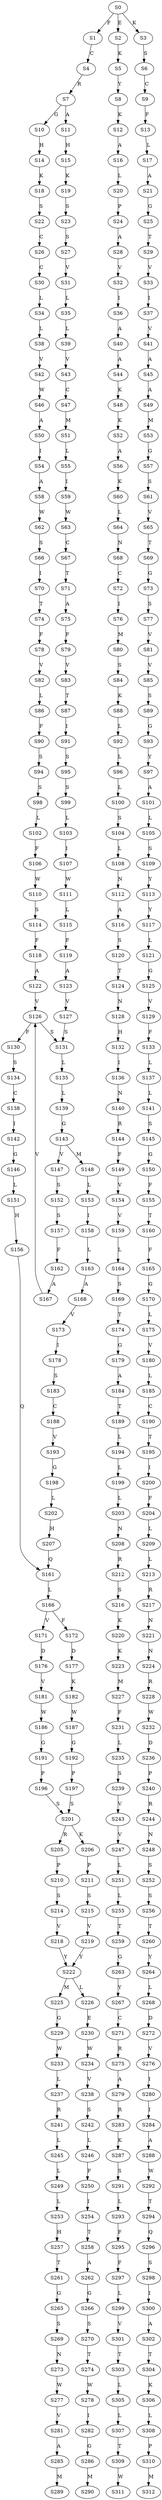 strict digraph  {
	S0 -> S1 [ label = F ];
	S0 -> S2 [ label = E ];
	S0 -> S3 [ label = K ];
	S1 -> S4 [ label = C ];
	S2 -> S5 [ label = K ];
	S3 -> S6 [ label = S ];
	S4 -> S7 [ label = R ];
	S5 -> S8 [ label = Y ];
	S6 -> S9 [ label = C ];
	S7 -> S10 [ label = G ];
	S7 -> S11 [ label = A ];
	S8 -> S12 [ label = K ];
	S9 -> S13 [ label = F ];
	S10 -> S14 [ label = H ];
	S11 -> S15 [ label = H ];
	S12 -> S16 [ label = A ];
	S13 -> S17 [ label = L ];
	S14 -> S18 [ label = K ];
	S15 -> S19 [ label = K ];
	S16 -> S20 [ label = L ];
	S17 -> S21 [ label = A ];
	S18 -> S22 [ label = S ];
	S19 -> S23 [ label = S ];
	S20 -> S24 [ label = P ];
	S21 -> S25 [ label = G ];
	S22 -> S26 [ label = C ];
	S23 -> S27 [ label = S ];
	S24 -> S28 [ label = A ];
	S25 -> S29 [ label = T ];
	S26 -> S30 [ label = C ];
	S27 -> S31 [ label = V ];
	S28 -> S32 [ label = V ];
	S29 -> S33 [ label = V ];
	S30 -> S34 [ label = L ];
	S31 -> S35 [ label = L ];
	S32 -> S36 [ label = I ];
	S33 -> S37 [ label = I ];
	S34 -> S38 [ label = L ];
	S35 -> S39 [ label = L ];
	S36 -> S40 [ label = A ];
	S37 -> S41 [ label = V ];
	S38 -> S42 [ label = V ];
	S39 -> S43 [ label = V ];
	S40 -> S44 [ label = A ];
	S41 -> S45 [ label = A ];
	S42 -> S46 [ label = W ];
	S43 -> S47 [ label = C ];
	S44 -> S48 [ label = K ];
	S45 -> S49 [ label = A ];
	S46 -> S50 [ label = A ];
	S47 -> S51 [ label = M ];
	S48 -> S52 [ label = K ];
	S49 -> S53 [ label = M ];
	S50 -> S54 [ label = I ];
	S51 -> S55 [ label = L ];
	S52 -> S56 [ label = A ];
	S53 -> S57 [ label = G ];
	S54 -> S58 [ label = A ];
	S55 -> S59 [ label = I ];
	S56 -> S60 [ label = K ];
	S57 -> S61 [ label = S ];
	S58 -> S62 [ label = W ];
	S59 -> S63 [ label = W ];
	S60 -> S64 [ label = L ];
	S61 -> S65 [ label = V ];
	S62 -> S66 [ label = S ];
	S63 -> S67 [ label = C ];
	S64 -> S68 [ label = N ];
	S65 -> S69 [ label = T ];
	S66 -> S70 [ label = I ];
	S67 -> S71 [ label = T ];
	S68 -> S72 [ label = C ];
	S69 -> S73 [ label = G ];
	S70 -> S74 [ label = T ];
	S71 -> S75 [ label = A ];
	S72 -> S76 [ label = I ];
	S73 -> S77 [ label = S ];
	S74 -> S78 [ label = F ];
	S75 -> S79 [ label = F ];
	S76 -> S80 [ label = M ];
	S77 -> S81 [ label = V ];
	S78 -> S82 [ label = V ];
	S79 -> S83 [ label = V ];
	S80 -> S84 [ label = S ];
	S81 -> S85 [ label = V ];
	S82 -> S86 [ label = L ];
	S83 -> S87 [ label = T ];
	S84 -> S88 [ label = K ];
	S85 -> S89 [ label = S ];
	S86 -> S90 [ label = F ];
	S87 -> S91 [ label = I ];
	S88 -> S92 [ label = L ];
	S89 -> S93 [ label = G ];
	S90 -> S94 [ label = S ];
	S91 -> S95 [ label = S ];
	S92 -> S96 [ label = L ];
	S93 -> S97 [ label = Y ];
	S94 -> S98 [ label = S ];
	S95 -> S99 [ label = S ];
	S96 -> S100 [ label = L ];
	S97 -> S101 [ label = A ];
	S98 -> S102 [ label = L ];
	S99 -> S103 [ label = L ];
	S100 -> S104 [ label = S ];
	S101 -> S105 [ label = L ];
	S102 -> S106 [ label = F ];
	S103 -> S107 [ label = I ];
	S104 -> S108 [ label = L ];
	S105 -> S109 [ label = S ];
	S106 -> S110 [ label = W ];
	S107 -> S111 [ label = W ];
	S108 -> S112 [ label = N ];
	S109 -> S113 [ label = Y ];
	S110 -> S114 [ label = S ];
	S111 -> S115 [ label = L ];
	S112 -> S116 [ label = A ];
	S113 -> S117 [ label = Y ];
	S114 -> S118 [ label = F ];
	S115 -> S119 [ label = F ];
	S116 -> S120 [ label = S ];
	S117 -> S121 [ label = L ];
	S118 -> S122 [ label = A ];
	S119 -> S123 [ label = A ];
	S120 -> S124 [ label = T ];
	S121 -> S125 [ label = G ];
	S122 -> S126 [ label = V ];
	S123 -> S127 [ label = V ];
	S124 -> S128 [ label = N ];
	S125 -> S129 [ label = V ];
	S126 -> S130 [ label = F ];
	S126 -> S131 [ label = S ];
	S127 -> S131 [ label = S ];
	S128 -> S132 [ label = H ];
	S129 -> S133 [ label = F ];
	S130 -> S134 [ label = S ];
	S131 -> S135 [ label = L ];
	S132 -> S136 [ label = I ];
	S133 -> S137 [ label = L ];
	S134 -> S138 [ label = C ];
	S135 -> S139 [ label = L ];
	S136 -> S140 [ label = N ];
	S137 -> S141 [ label = L ];
	S138 -> S142 [ label = I ];
	S139 -> S143 [ label = G ];
	S140 -> S144 [ label = R ];
	S141 -> S145 [ label = S ];
	S142 -> S146 [ label = G ];
	S143 -> S147 [ label = V ];
	S143 -> S148 [ label = M ];
	S144 -> S149 [ label = F ];
	S145 -> S150 [ label = G ];
	S146 -> S151 [ label = L ];
	S147 -> S152 [ label = S ];
	S148 -> S153 [ label = L ];
	S149 -> S154 [ label = V ];
	S150 -> S155 [ label = F ];
	S151 -> S156 [ label = H ];
	S152 -> S157 [ label = S ];
	S153 -> S158 [ label = I ];
	S154 -> S159 [ label = V ];
	S155 -> S160 [ label = T ];
	S156 -> S161 [ label = Q ];
	S157 -> S162 [ label = F ];
	S158 -> S163 [ label = L ];
	S159 -> S164 [ label = L ];
	S160 -> S165 [ label = F ];
	S161 -> S166 [ label = L ];
	S162 -> S167 [ label = A ];
	S163 -> S168 [ label = A ];
	S164 -> S169 [ label = S ];
	S165 -> S170 [ label = G ];
	S166 -> S171 [ label = V ];
	S166 -> S172 [ label = F ];
	S167 -> S126 [ label = V ];
	S168 -> S173 [ label = V ];
	S169 -> S174 [ label = T ];
	S170 -> S175 [ label = L ];
	S171 -> S176 [ label = D ];
	S172 -> S177 [ label = D ];
	S173 -> S178 [ label = I ];
	S174 -> S179 [ label = G ];
	S175 -> S180 [ label = V ];
	S176 -> S181 [ label = V ];
	S177 -> S182 [ label = K ];
	S178 -> S183 [ label = S ];
	S179 -> S184 [ label = A ];
	S180 -> S185 [ label = L ];
	S181 -> S186 [ label = W ];
	S182 -> S187 [ label = W ];
	S183 -> S188 [ label = C ];
	S184 -> S189 [ label = T ];
	S185 -> S190 [ label = C ];
	S186 -> S191 [ label = G ];
	S187 -> S192 [ label = G ];
	S188 -> S193 [ label = V ];
	S189 -> S194 [ label = L ];
	S190 -> S195 [ label = T ];
	S191 -> S196 [ label = P ];
	S192 -> S197 [ label = P ];
	S193 -> S198 [ label = G ];
	S194 -> S199 [ label = L ];
	S195 -> S200 [ label = I ];
	S196 -> S201 [ label = S ];
	S197 -> S201 [ label = S ];
	S198 -> S202 [ label = L ];
	S199 -> S203 [ label = L ];
	S200 -> S204 [ label = F ];
	S201 -> S205 [ label = R ];
	S201 -> S206 [ label = K ];
	S202 -> S207 [ label = H ];
	S203 -> S208 [ label = N ];
	S204 -> S209 [ label = L ];
	S205 -> S210 [ label = P ];
	S206 -> S211 [ label = P ];
	S207 -> S161 [ label = Q ];
	S208 -> S212 [ label = R ];
	S209 -> S213 [ label = L ];
	S210 -> S214 [ label = S ];
	S211 -> S215 [ label = S ];
	S212 -> S216 [ label = S ];
	S213 -> S217 [ label = R ];
	S214 -> S218 [ label = V ];
	S215 -> S219 [ label = V ];
	S216 -> S220 [ label = K ];
	S217 -> S221 [ label = N ];
	S218 -> S222 [ label = Y ];
	S219 -> S222 [ label = Y ];
	S220 -> S223 [ label = K ];
	S221 -> S224 [ label = N ];
	S222 -> S225 [ label = M ];
	S222 -> S226 [ label = L ];
	S223 -> S227 [ label = M ];
	S224 -> S228 [ label = R ];
	S225 -> S229 [ label = G ];
	S226 -> S230 [ label = E ];
	S227 -> S231 [ label = F ];
	S228 -> S232 [ label = W ];
	S229 -> S233 [ label = W ];
	S230 -> S234 [ label = W ];
	S231 -> S235 [ label = L ];
	S232 -> S236 [ label = D ];
	S233 -> S237 [ label = L ];
	S234 -> S238 [ label = V ];
	S235 -> S239 [ label = S ];
	S236 -> S240 [ label = P ];
	S237 -> S241 [ label = R ];
	S238 -> S242 [ label = S ];
	S239 -> S243 [ label = V ];
	S240 -> S244 [ label = R ];
	S241 -> S245 [ label = L ];
	S242 -> S246 [ label = L ];
	S243 -> S247 [ label = V ];
	S244 -> S248 [ label = N ];
	S245 -> S249 [ label = L ];
	S246 -> S250 [ label = F ];
	S247 -> S251 [ label = L ];
	S248 -> S252 [ label = S ];
	S249 -> S253 [ label = L ];
	S250 -> S254 [ label = I ];
	S251 -> S255 [ label = L ];
	S252 -> S256 [ label = S ];
	S253 -> S257 [ label = H ];
	S254 -> S258 [ label = T ];
	S255 -> S259 [ label = T ];
	S256 -> S260 [ label = T ];
	S257 -> S261 [ label = T ];
	S258 -> S262 [ label = A ];
	S259 -> S263 [ label = G ];
	S260 -> S264 [ label = Y ];
	S261 -> S265 [ label = G ];
	S262 -> S266 [ label = G ];
	S263 -> S267 [ label = Y ];
	S264 -> S268 [ label = L ];
	S265 -> S269 [ label = S ];
	S266 -> S270 [ label = S ];
	S267 -> S271 [ label = C ];
	S268 -> S272 [ label = D ];
	S269 -> S273 [ label = N ];
	S270 -> S274 [ label = T ];
	S271 -> S275 [ label = R ];
	S272 -> S276 [ label = V ];
	S273 -> S277 [ label = W ];
	S274 -> S278 [ label = W ];
	S275 -> S279 [ label = A ];
	S276 -> S280 [ label = I ];
	S277 -> S281 [ label = V ];
	S278 -> S282 [ label = I ];
	S279 -> S283 [ label = R ];
	S280 -> S284 [ label = I ];
	S281 -> S285 [ label = A ];
	S282 -> S286 [ label = G ];
	S283 -> S287 [ label = K ];
	S284 -> S288 [ label = A ];
	S285 -> S289 [ label = M ];
	S286 -> S290 [ label = M ];
	S287 -> S291 [ label = S ];
	S288 -> S292 [ label = W ];
	S291 -> S293 [ label = L ];
	S292 -> S294 [ label = T ];
	S293 -> S295 [ label = F ];
	S294 -> S296 [ label = Q ];
	S295 -> S297 [ label = F ];
	S296 -> S298 [ label = S ];
	S297 -> S299 [ label = L ];
	S298 -> S300 [ label = I ];
	S299 -> S301 [ label = V ];
	S300 -> S302 [ label = A ];
	S301 -> S303 [ label = T ];
	S302 -> S304 [ label = T ];
	S303 -> S305 [ label = L ];
	S304 -> S306 [ label = K ];
	S305 -> S307 [ label = L ];
	S306 -> S308 [ label = L ];
	S307 -> S309 [ label = T ];
	S308 -> S310 [ label = P ];
	S309 -> S311 [ label = W ];
	S310 -> S312 [ label = M ];
}
